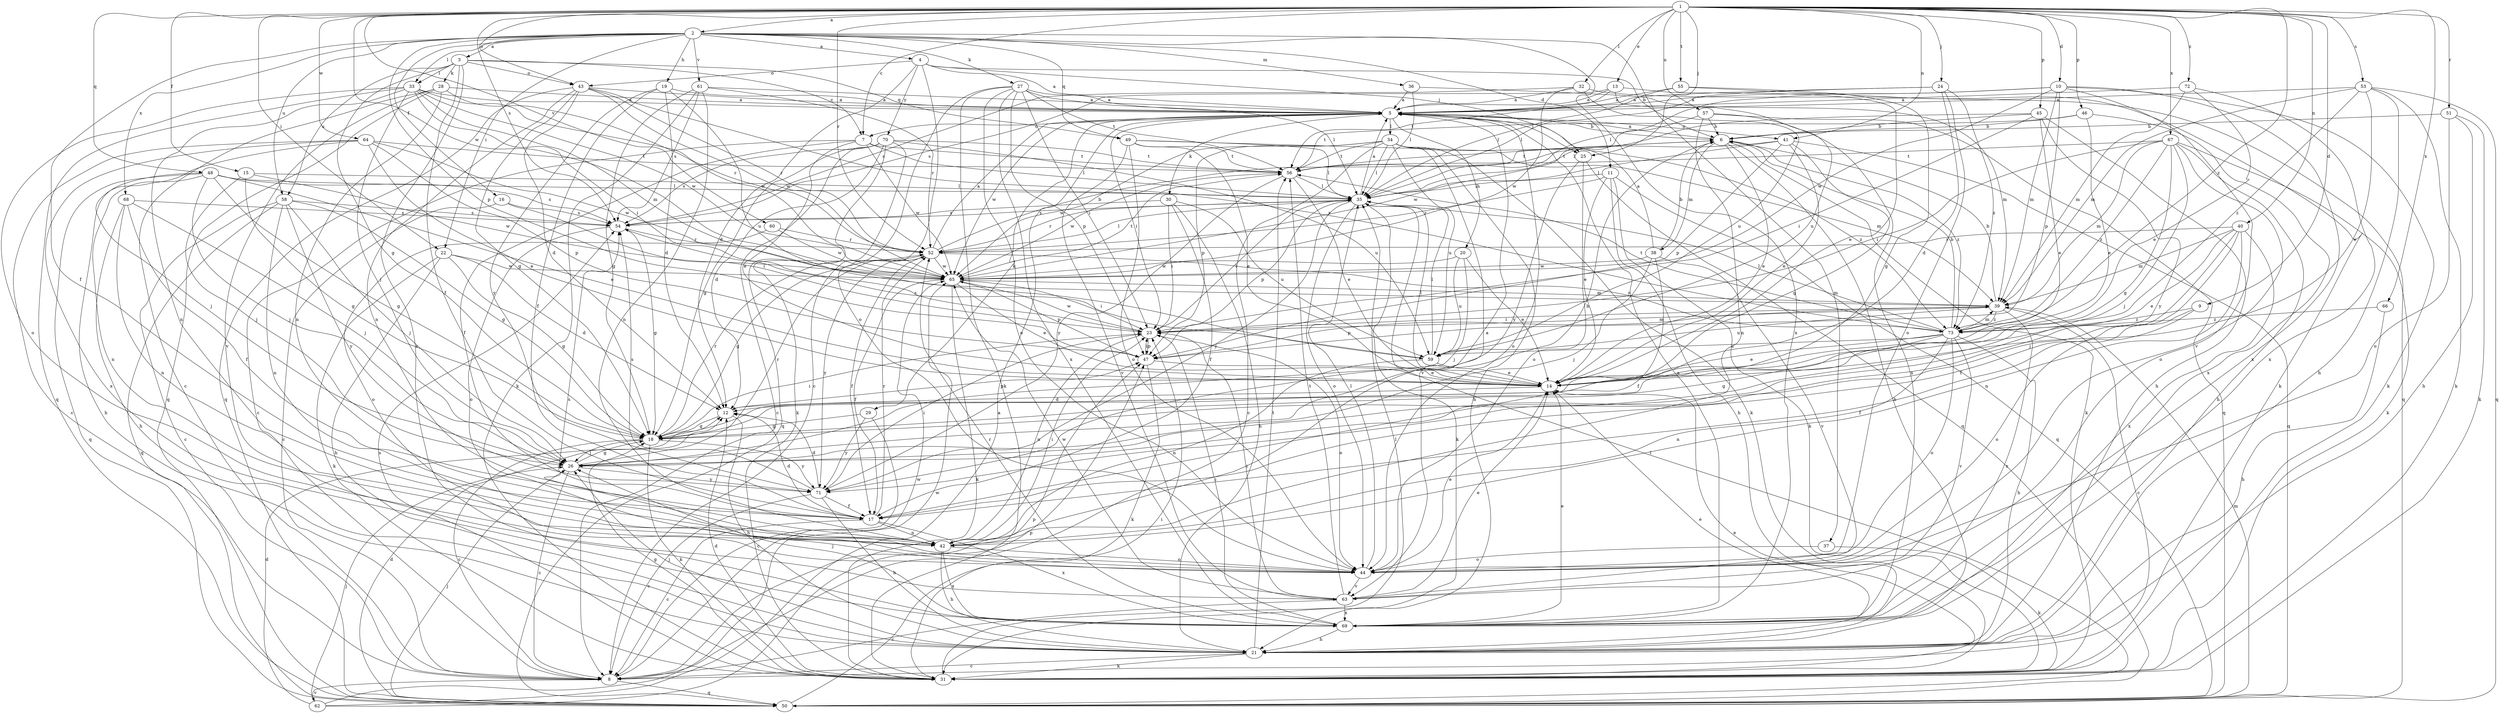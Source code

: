 strict digraph  {
	1 -> 2 [label=a];
	2 -> 3 [label=a];
	2 -> 4 [label=a];
	4 -> 5 [label=a];
	6 -> 5 [label=a];
	10 -> 5 [label=a];
	13 -> 5 [label=a];
	19 -> 5 [label=a];
	24 -> 5 [label=a];
	27 -> 5 [label=a];
	28 -> 5 [label=a];
	32 -> 5 [label=a];
	33 -> 5 [label=a];
	35 -> 5 [label=a];
	36 -> 5 [label=a];
	38 -> 5 [label=a];
	42 -> 5 [label=a];
	43 -> 5 [label=a];
	52 -> 5 [label=a];
	53 -> 5 [label=a];
	55 -> 5 [label=a];
	61 -> 5 [label=a];
	62 -> 5 [label=a];
	69 -> 5 [label=a];
	72 -> 5 [label=a];
	4 -> 6 [label=b];
	5 -> 6 [label=b];
	26 -> 6 [label=b];
	38 -> 6 [label=b];
	39 -> 6 [label=b];
	45 -> 6 [label=b];
	46 -> 6 [label=b];
	51 -> 6 [label=b];
	52 -> 6 [label=b];
	57 -> 6 [label=b];
	73 -> 6 [label=b];
	1 -> 7 [label=c];
	3 -> 7 [label=c];
	5 -> 7 [label=c];
	7 -> 8 [label=c];
	16 -> 8 [label=c];
	17 -> 8 [label=c];
	18 -> 8 [label=c];
	21 -> 8 [label=c];
	26 -> 8 [label=c];
	27 -> 8 [label=c];
	28 -> 8 [label=c];
	29 -> 8 [label=c];
	34 -> 8 [label=c];
	39 -> 8 [label=c];
	58 -> 8 [label=c];
	63 -> 8 [label=c];
	64 -> 8 [label=c];
	70 -> 8 [label=c];
	71 -> 8 [label=c];
	1 -> 9 [label=d];
	1 -> 10 [label=d];
	2 -> 11 [label=d];
	4 -> 12 [label=d];
	14 -> 12 [label=d];
	17 -> 12 [label=d];
	19 -> 12 [label=d];
	22 -> 12 [label=d];
	24 -> 12 [label=d];
	31 -> 12 [label=d];
	43 -> 12 [label=d];
	50 -> 12 [label=d];
	62 -> 12 [label=d];
	70 -> 12 [label=d];
	71 -> 12 [label=d];
	1 -> 13 [label=e];
	6 -> 14 [label=e];
	7 -> 14 [label=e];
	11 -> 14 [label=e];
	13 -> 14 [label=e];
	20 -> 14 [label=e];
	21 -> 14 [label=e];
	31 -> 14 [label=e];
	40 -> 14 [label=e];
	41 -> 14 [label=e];
	44 -> 14 [label=e];
	45 -> 14 [label=e];
	46 -> 14 [label=e];
	47 -> 14 [label=e];
	48 -> 14 [label=e];
	49 -> 14 [label=e];
	53 -> 14 [label=e];
	56 -> 14 [label=e];
	59 -> 14 [label=e];
	63 -> 14 [label=e];
	64 -> 14 [label=e];
	65 -> 14 [label=e];
	69 -> 14 [label=e];
	72 -> 14 [label=e];
	73 -> 14 [label=e];
	1 -> 15 [label=f];
	2 -> 16 [label=f];
	2 -> 17 [label=f];
	3 -> 17 [label=f];
	7 -> 17 [label=f];
	9 -> 17 [label=f];
	19 -> 17 [label=f];
	30 -> 17 [label=f];
	38 -> 17 [label=f];
	40 -> 17 [label=f];
	52 -> 17 [label=f];
	65 -> 17 [label=f];
	68 -> 17 [label=f];
	71 -> 17 [label=f];
	3 -> 18 [label=g];
	12 -> 18 [label=g];
	15 -> 18 [label=g];
	22 -> 18 [label=g];
	26 -> 18 [label=g];
	29 -> 18 [label=g];
	31 -> 18 [label=g];
	41 -> 18 [label=g];
	43 -> 18 [label=g];
	48 -> 18 [label=g];
	52 -> 18 [label=g];
	54 -> 18 [label=g];
	55 -> 18 [label=g];
	58 -> 18 [label=g];
	61 -> 18 [label=g];
	67 -> 18 [label=g];
	70 -> 18 [label=g];
	73 -> 18 [label=g];
	2 -> 19 [label=h];
	5 -> 20 [label=h];
	6 -> 21 [label=h];
	11 -> 21 [label=h];
	12 -> 21 [label=h];
	22 -> 21 [label=h];
	30 -> 21 [label=h];
	34 -> 21 [label=h];
	42 -> 21 [label=h];
	45 -> 21 [label=h];
	48 -> 21 [label=h];
	51 -> 21 [label=h];
	53 -> 21 [label=h];
	66 -> 21 [label=h];
	67 -> 21 [label=h];
	68 -> 21 [label=h];
	69 -> 21 [label=h];
	71 -> 21 [label=h];
	73 -> 21 [label=h];
	1 -> 22 [label=i];
	2 -> 22 [label=i];
	5 -> 23 [label=i];
	16 -> 23 [label=i];
	18 -> 23 [label=i];
	27 -> 23 [label=i];
	30 -> 23 [label=i];
	33 -> 23 [label=i];
	39 -> 23 [label=i];
	42 -> 23 [label=i];
	45 -> 23 [label=i];
	47 -> 23 [label=i];
	50 -> 23 [label=i];
	63 -> 23 [label=i];
	65 -> 23 [label=i];
	67 -> 23 [label=i];
	69 -> 23 [label=i];
	71 -> 23 [label=i];
	1 -> 24 [label=j];
	1 -> 25 [label=j];
	4 -> 25 [label=j];
	5 -> 25 [label=j];
	15 -> 26 [label=j];
	18 -> 26 [label=j];
	20 -> 26 [label=j];
	21 -> 26 [label=j];
	33 -> 26 [label=j];
	38 -> 26 [label=j];
	40 -> 26 [label=j];
	48 -> 26 [label=j];
	50 -> 26 [label=j];
	58 -> 26 [label=j];
	62 -> 26 [label=j];
	64 -> 26 [label=j];
	67 -> 26 [label=j];
	68 -> 26 [label=j];
	69 -> 26 [label=j];
	2 -> 27 [label=k];
	3 -> 28 [label=k];
	5 -> 29 [label=k];
	5 -> 30 [label=k];
	6 -> 31 [label=k];
	10 -> 31 [label=k];
	11 -> 31 [label=k];
	18 -> 31 [label=k];
	21 -> 31 [label=k];
	22 -> 31 [label=k];
	27 -> 31 [label=k];
	34 -> 31 [label=k];
	35 -> 31 [label=k];
	37 -> 31 [label=k];
	47 -> 31 [label=k];
	51 -> 31 [label=k];
	53 -> 31 [label=k];
	55 -> 31 [label=k];
	61 -> 31 [label=k];
	65 -> 31 [label=k];
	67 -> 31 [label=k];
	70 -> 31 [label=k];
	1 -> 32 [label=l];
	2 -> 33 [label=l];
	3 -> 33 [label=l];
	5 -> 34 [label=l];
	7 -> 35 [label=l];
	10 -> 35 [label=l];
	11 -> 35 [label=l];
	14 -> 35 [label=l];
	15 -> 35 [label=l];
	23 -> 35 [label=l];
	24 -> 35 [label=l];
	27 -> 35 [label=l];
	31 -> 35 [label=l];
	34 -> 35 [label=l];
	36 -> 35 [label=l];
	41 -> 35 [label=l];
	44 -> 35 [label=l];
	45 -> 35 [label=l];
	48 -> 35 [label=l];
	49 -> 35 [label=l];
	50 -> 35 [label=l];
	52 -> 35 [label=l];
	55 -> 35 [label=l];
	56 -> 35 [label=l];
	59 -> 35 [label=l];
	73 -> 35 [label=l];
	2 -> 36 [label=m];
	2 -> 37 [label=m];
	6 -> 38 [label=m];
	10 -> 39 [label=m];
	23 -> 39 [label=m];
	33 -> 39 [label=m];
	36 -> 39 [label=m];
	40 -> 39 [label=m];
	49 -> 39 [label=m];
	50 -> 39 [label=m];
	53 -> 39 [label=m];
	65 -> 39 [label=m];
	67 -> 39 [label=m];
	72 -> 39 [label=m];
	73 -> 39 [label=m];
	1 -> 40 [label=n];
	1 -> 41 [label=n];
	5 -> 41 [label=n];
	17 -> 42 [label=n];
	23 -> 42 [label=n];
	28 -> 42 [label=n];
	33 -> 42 [label=n];
	40 -> 42 [label=n];
	43 -> 42 [label=n];
	48 -> 42 [label=n];
	57 -> 42 [label=n];
	58 -> 42 [label=n];
	59 -> 42 [label=n];
	61 -> 42 [label=n];
	68 -> 42 [label=n];
	73 -> 42 [label=n];
	1 -> 43 [label=o];
	3 -> 43 [label=o];
	4 -> 43 [label=o];
	4 -> 44 [label=o];
	5 -> 44 [label=o];
	9 -> 44 [label=o];
	23 -> 44 [label=o];
	24 -> 44 [label=o];
	25 -> 44 [label=o];
	27 -> 44 [label=o];
	33 -> 44 [label=o];
	35 -> 44 [label=o];
	37 -> 44 [label=o];
	42 -> 44 [label=o];
	49 -> 44 [label=o];
	51 -> 44 [label=o];
	54 -> 44 [label=o];
	60 -> 44 [label=o];
	67 -> 44 [label=o];
	73 -> 44 [label=o];
	1 -> 45 [label=p];
	1 -> 46 [label=p];
	2 -> 47 [label=p];
	8 -> 47 [label=p];
	10 -> 47 [label=p];
	12 -> 47 [label=p];
	23 -> 47 [label=p];
	27 -> 47 [label=p];
	34 -> 47 [label=p];
	35 -> 47 [label=p];
	39 -> 47 [label=p];
	41 -> 47 [label=p];
	62 -> 47 [label=p];
	64 -> 47 [label=p];
	65 -> 47 [label=p];
	1 -> 48 [label=q];
	2 -> 49 [label=q];
	3 -> 49 [label=q];
	8 -> 50 [label=q];
	11 -> 50 [label=q];
	25 -> 50 [label=q];
	28 -> 50 [label=q];
	32 -> 50 [label=q];
	33 -> 50 [label=q];
	41 -> 50 [label=q];
	43 -> 50 [label=q];
	48 -> 50 [label=q];
	53 -> 50 [label=q];
	57 -> 50 [label=q];
	58 -> 50 [label=q];
	70 -> 50 [label=q];
	1 -> 51 [label=r];
	1 -> 52 [label=r];
	11 -> 52 [label=r];
	17 -> 52 [label=r];
	18 -> 52 [label=r];
	26 -> 52 [label=r];
	33 -> 52 [label=r];
	35 -> 52 [label=r];
	40 -> 52 [label=r];
	43 -> 52 [label=r];
	54 -> 52 [label=r];
	60 -> 52 [label=r];
	61 -> 52 [label=r];
	69 -> 52 [label=r];
	1 -> 53 [label=s];
	1 -> 54 [label=s];
	13 -> 54 [label=s];
	16 -> 54 [label=s];
	30 -> 54 [label=s];
	31 -> 54 [label=s];
	32 -> 54 [label=s];
	35 -> 54 [label=s];
	44 -> 54 [label=s];
	48 -> 54 [label=s];
	58 -> 54 [label=s];
	59 -> 54 [label=s];
	61 -> 54 [label=s];
	68 -> 54 [label=s];
	70 -> 54 [label=s];
	71 -> 54 [label=s];
	1 -> 55 [label=t];
	6 -> 56 [label=t];
	7 -> 56 [label=t];
	13 -> 56 [label=t];
	21 -> 56 [label=t];
	27 -> 56 [label=t];
	34 -> 56 [label=t];
	41 -> 56 [label=t];
	46 -> 56 [label=t];
	49 -> 56 [label=t];
	63 -> 56 [label=t];
	64 -> 56 [label=t];
	65 -> 56 [label=t];
	67 -> 56 [label=t];
	70 -> 56 [label=t];
	73 -> 56 [label=t];
	1 -> 57 [label=u];
	2 -> 58 [label=u];
	3 -> 58 [label=u];
	13 -> 59 [label=u];
	19 -> 59 [label=u];
	20 -> 59 [label=u];
	30 -> 59 [label=u];
	32 -> 59 [label=u];
	34 -> 59 [label=u];
	39 -> 59 [label=u];
	70 -> 59 [label=u];
	73 -> 59 [label=u];
	1 -> 60 [label=v];
	2 -> 61 [label=v];
	8 -> 62 [label=v];
	10 -> 63 [label=v];
	28 -> 63 [label=v];
	34 -> 63 [label=v];
	38 -> 63 [label=v];
	44 -> 63 [label=v];
	49 -> 63 [label=v];
	73 -> 63 [label=v];
	1 -> 64 [label=w];
	1 -> 65 [label=w];
	5 -> 65 [label=w];
	7 -> 65 [label=w];
	8 -> 65 [label=w];
	10 -> 65 [label=w];
	15 -> 65 [label=w];
	20 -> 65 [label=w];
	22 -> 65 [label=w];
	23 -> 65 [label=w];
	28 -> 65 [label=w];
	32 -> 65 [label=w];
	33 -> 65 [label=w];
	34 -> 65 [label=w];
	38 -> 65 [label=w];
	43 -> 65 [label=w];
	52 -> 65 [label=w];
	56 -> 65 [label=w];
	57 -> 65 [label=w];
	60 -> 65 [label=w];
	62 -> 65 [label=w];
	63 -> 65 [label=w];
	64 -> 65 [label=w];
	1 -> 66 [label=x];
	1 -> 67 [label=x];
	2 -> 68 [label=x];
	2 -> 69 [label=x];
	3 -> 69 [label=x];
	10 -> 69 [label=x];
	17 -> 69 [label=x];
	27 -> 69 [label=x];
	39 -> 69 [label=x];
	40 -> 69 [label=x];
	42 -> 69 [label=x];
	46 -> 69 [label=x];
	57 -> 69 [label=x];
	63 -> 69 [label=x];
	64 -> 69 [label=x];
	72 -> 69 [label=x];
	4 -> 70 [label=y];
	18 -> 71 [label=y];
	19 -> 71 [label=y];
	25 -> 71 [label=y];
	26 -> 71 [label=y];
	29 -> 71 [label=y];
	35 -> 71 [label=y];
	45 -> 71 [label=y];
	52 -> 71 [label=y];
	56 -> 71 [label=y];
	58 -> 71 [label=y];
	1 -> 72 [label=z];
	1 -> 73 [label=z];
	6 -> 73 [label=z];
	9 -> 73 [label=z];
	24 -> 73 [label=z];
	34 -> 73 [label=z];
	39 -> 73 [label=z];
	43 -> 73 [label=z];
	52 -> 73 [label=z];
	53 -> 73 [label=z];
	66 -> 73 [label=z];
	67 -> 73 [label=z];
}
